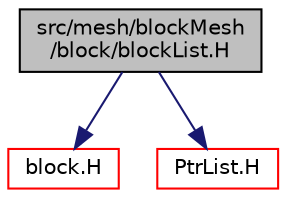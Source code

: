 digraph "src/mesh/blockMesh/block/blockList.H"
{
  bgcolor="transparent";
  edge [fontname="Helvetica",fontsize="10",labelfontname="Helvetica",labelfontsize="10"];
  node [fontname="Helvetica",fontsize="10",shape=record];
  Node0 [label="src/mesh/blockMesh\l/block/blockList.H",height=0.2,width=0.4,color="black", fillcolor="grey75", style="filled", fontcolor="black"];
  Node0 -> Node1 [color="midnightblue",fontsize="10",style="solid",fontname="Helvetica"];
  Node1 [label="block.H",height=0.2,width=0.4,color="red",URL="$a07520.html"];
  Node0 -> Node171 [color="midnightblue",fontsize="10",style="solid",fontname="Helvetica"];
  Node171 [label="PtrList.H",height=0.2,width=0.4,color="red",URL="$a09419.html"];
}
